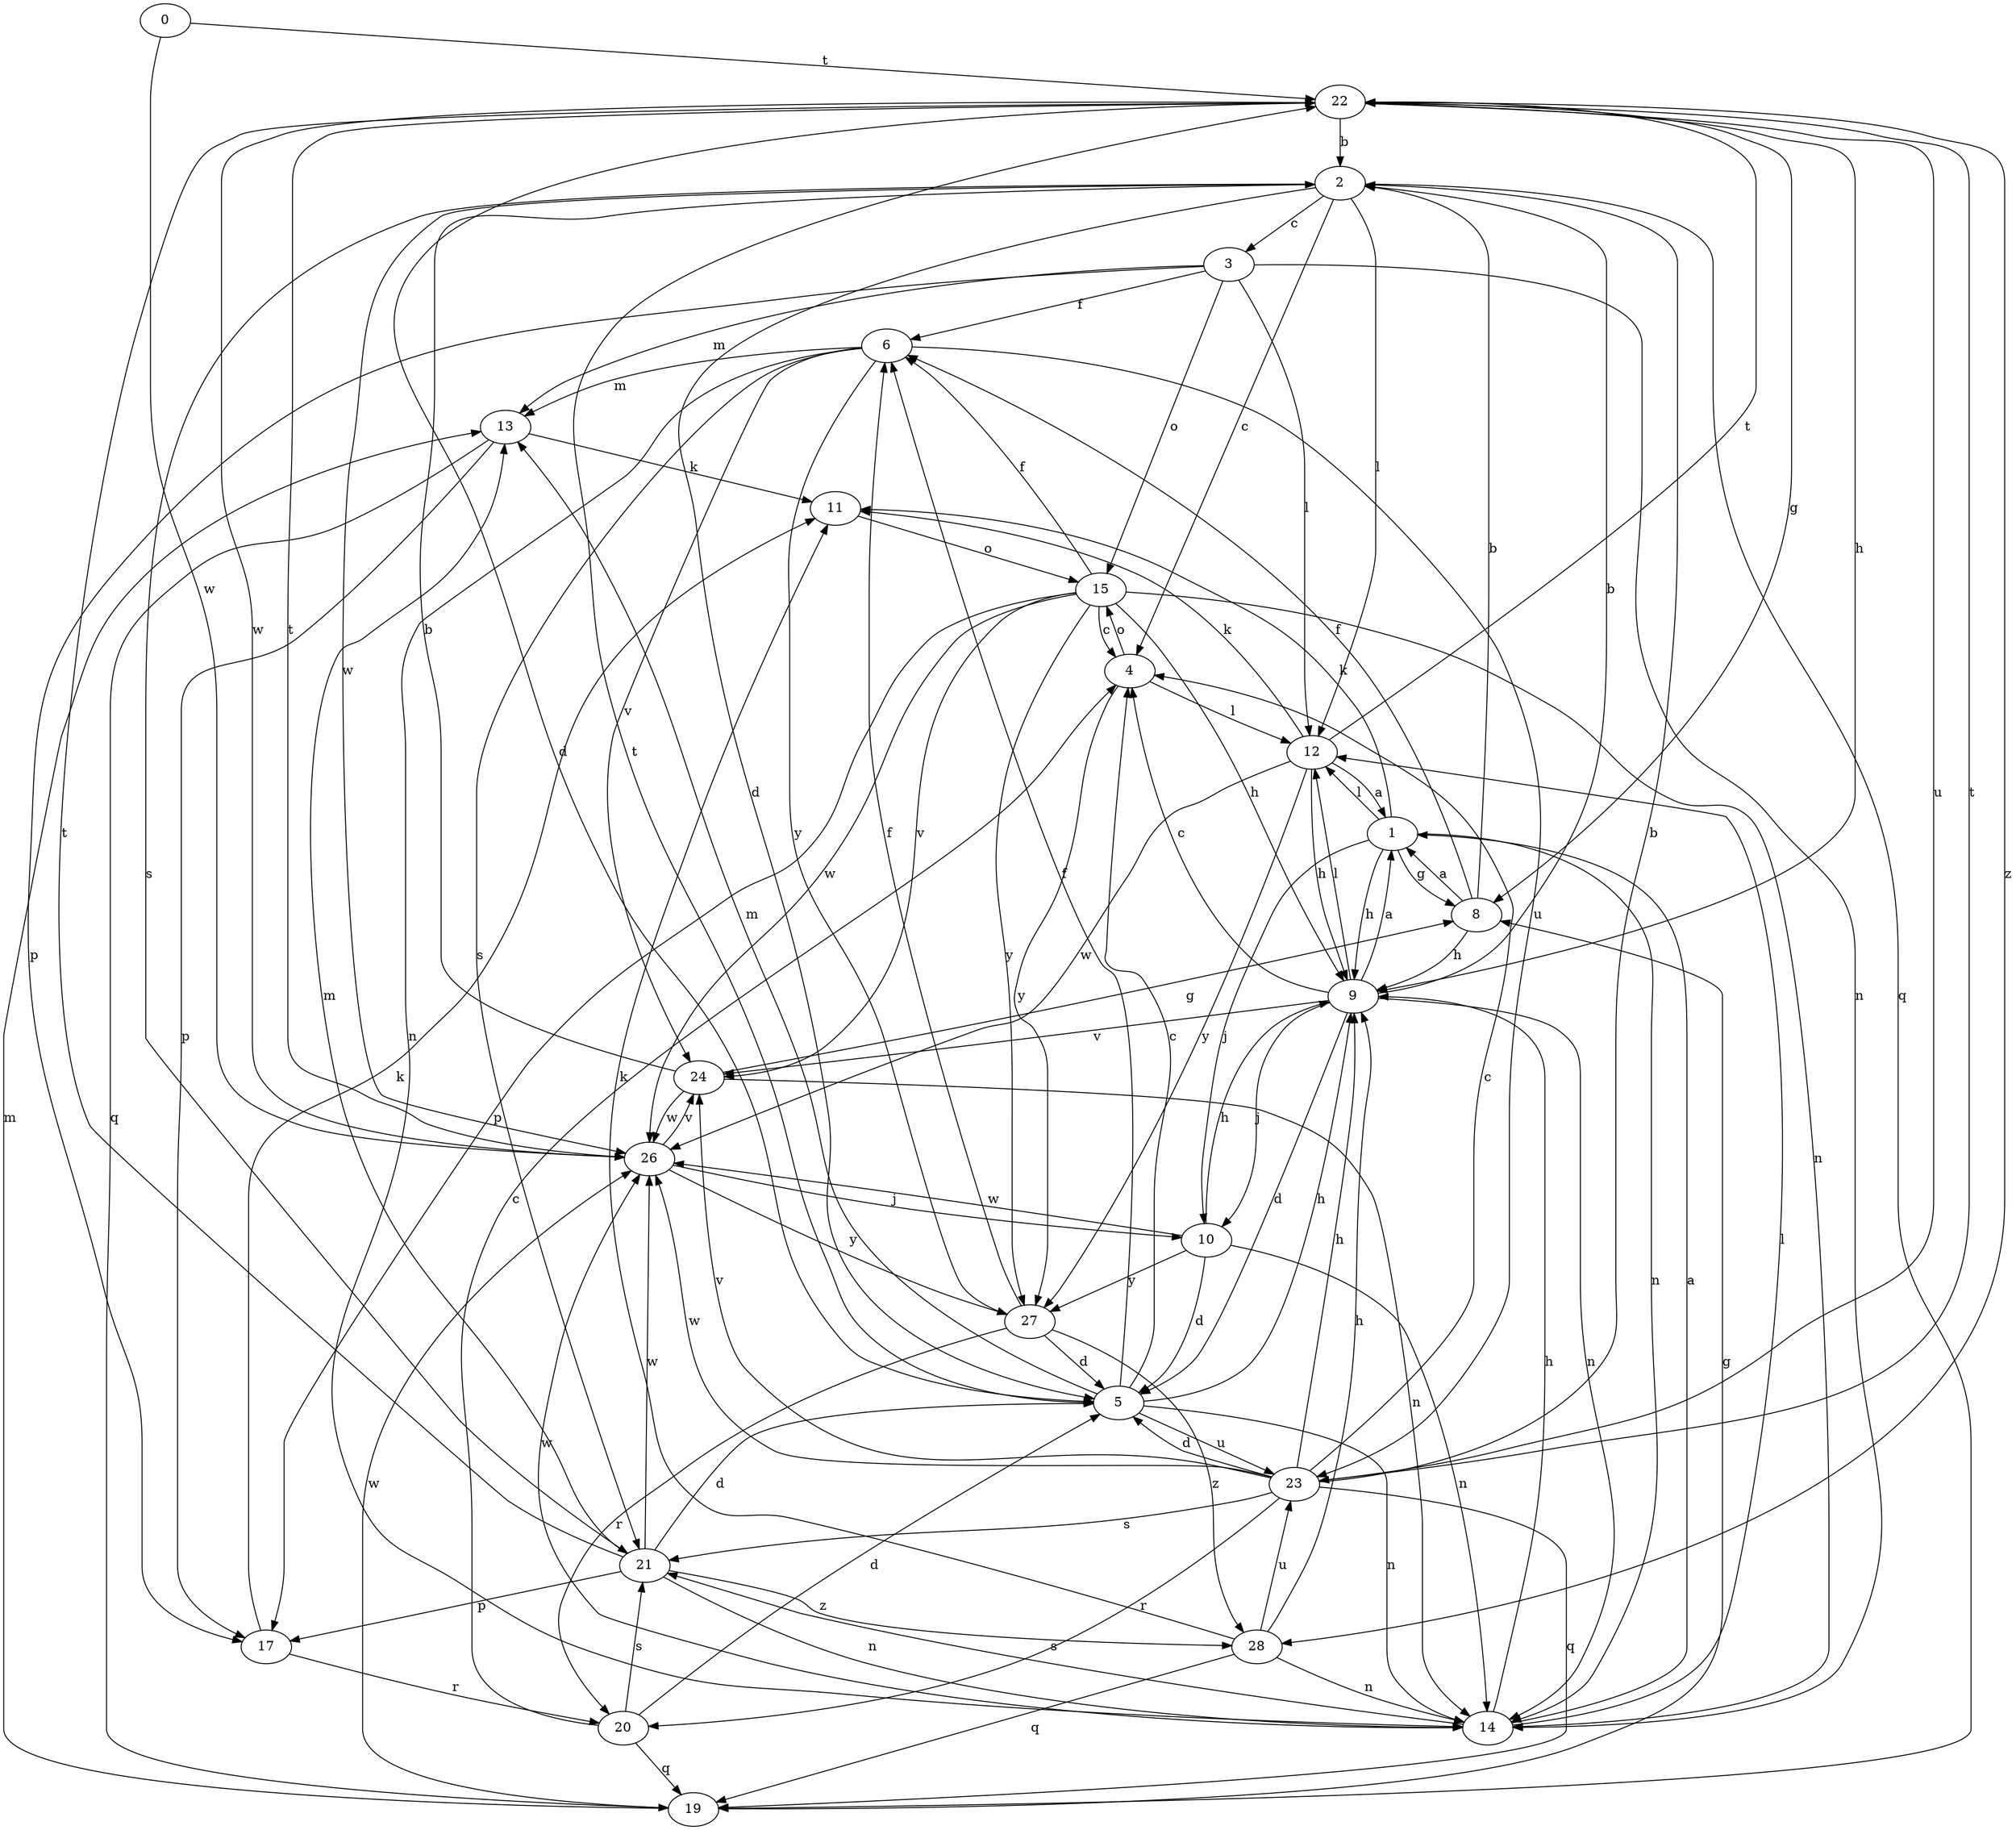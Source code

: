strict digraph  {
0;
1;
2;
3;
4;
5;
6;
8;
9;
10;
11;
12;
13;
14;
15;
17;
19;
20;
21;
22;
23;
24;
26;
27;
28;
0 -> 22  [label=t];
0 -> 26  [label=w];
1 -> 8  [label=g];
1 -> 9  [label=h];
1 -> 10  [label=j];
1 -> 11  [label=k];
1 -> 12  [label=l];
1 -> 14  [label=n];
2 -> 3  [label=c];
2 -> 4  [label=c];
2 -> 5  [label=d];
2 -> 12  [label=l];
2 -> 19  [label=q];
2 -> 21  [label=s];
2 -> 26  [label=w];
3 -> 6  [label=f];
3 -> 12  [label=l];
3 -> 13  [label=m];
3 -> 14  [label=n];
3 -> 15  [label=o];
3 -> 17  [label=p];
4 -> 12  [label=l];
4 -> 15  [label=o];
4 -> 27  [label=y];
5 -> 4  [label=c];
5 -> 6  [label=f];
5 -> 9  [label=h];
5 -> 13  [label=m];
5 -> 14  [label=n];
5 -> 22  [label=t];
5 -> 23  [label=u];
6 -> 13  [label=m];
6 -> 14  [label=n];
6 -> 21  [label=s];
6 -> 23  [label=u];
6 -> 24  [label=v];
6 -> 27  [label=y];
8 -> 1  [label=a];
8 -> 2  [label=b];
8 -> 6  [label=f];
8 -> 9  [label=h];
9 -> 1  [label=a];
9 -> 2  [label=b];
9 -> 4  [label=c];
9 -> 5  [label=d];
9 -> 10  [label=j];
9 -> 12  [label=l];
9 -> 14  [label=n];
9 -> 24  [label=v];
10 -> 5  [label=d];
10 -> 9  [label=h];
10 -> 14  [label=n];
10 -> 26  [label=w];
10 -> 27  [label=y];
11 -> 15  [label=o];
12 -> 1  [label=a];
12 -> 9  [label=h];
12 -> 11  [label=k];
12 -> 22  [label=t];
12 -> 26  [label=w];
12 -> 27  [label=y];
13 -> 11  [label=k];
13 -> 17  [label=p];
13 -> 19  [label=q];
14 -> 1  [label=a];
14 -> 9  [label=h];
14 -> 12  [label=l];
14 -> 21  [label=s];
14 -> 26  [label=w];
15 -> 4  [label=c];
15 -> 6  [label=f];
15 -> 9  [label=h];
15 -> 14  [label=n];
15 -> 17  [label=p];
15 -> 24  [label=v];
15 -> 26  [label=w];
15 -> 27  [label=y];
17 -> 11  [label=k];
17 -> 20  [label=r];
19 -> 8  [label=g];
19 -> 13  [label=m];
19 -> 26  [label=w];
20 -> 4  [label=c];
20 -> 5  [label=d];
20 -> 19  [label=q];
20 -> 21  [label=s];
21 -> 5  [label=d];
21 -> 13  [label=m];
21 -> 14  [label=n];
21 -> 17  [label=p];
21 -> 22  [label=t];
21 -> 26  [label=w];
21 -> 28  [label=z];
22 -> 2  [label=b];
22 -> 5  [label=d];
22 -> 8  [label=g];
22 -> 9  [label=h];
22 -> 23  [label=u];
22 -> 26  [label=w];
22 -> 28  [label=z];
23 -> 2  [label=b];
23 -> 4  [label=c];
23 -> 5  [label=d];
23 -> 9  [label=h];
23 -> 19  [label=q];
23 -> 20  [label=r];
23 -> 21  [label=s];
23 -> 22  [label=t];
23 -> 24  [label=v];
23 -> 26  [label=w];
24 -> 2  [label=b];
24 -> 8  [label=g];
24 -> 14  [label=n];
24 -> 26  [label=w];
26 -> 10  [label=j];
26 -> 22  [label=t];
26 -> 24  [label=v];
26 -> 27  [label=y];
27 -> 5  [label=d];
27 -> 6  [label=f];
27 -> 20  [label=r];
27 -> 28  [label=z];
28 -> 9  [label=h];
28 -> 11  [label=k];
28 -> 14  [label=n];
28 -> 19  [label=q];
28 -> 23  [label=u];
}
